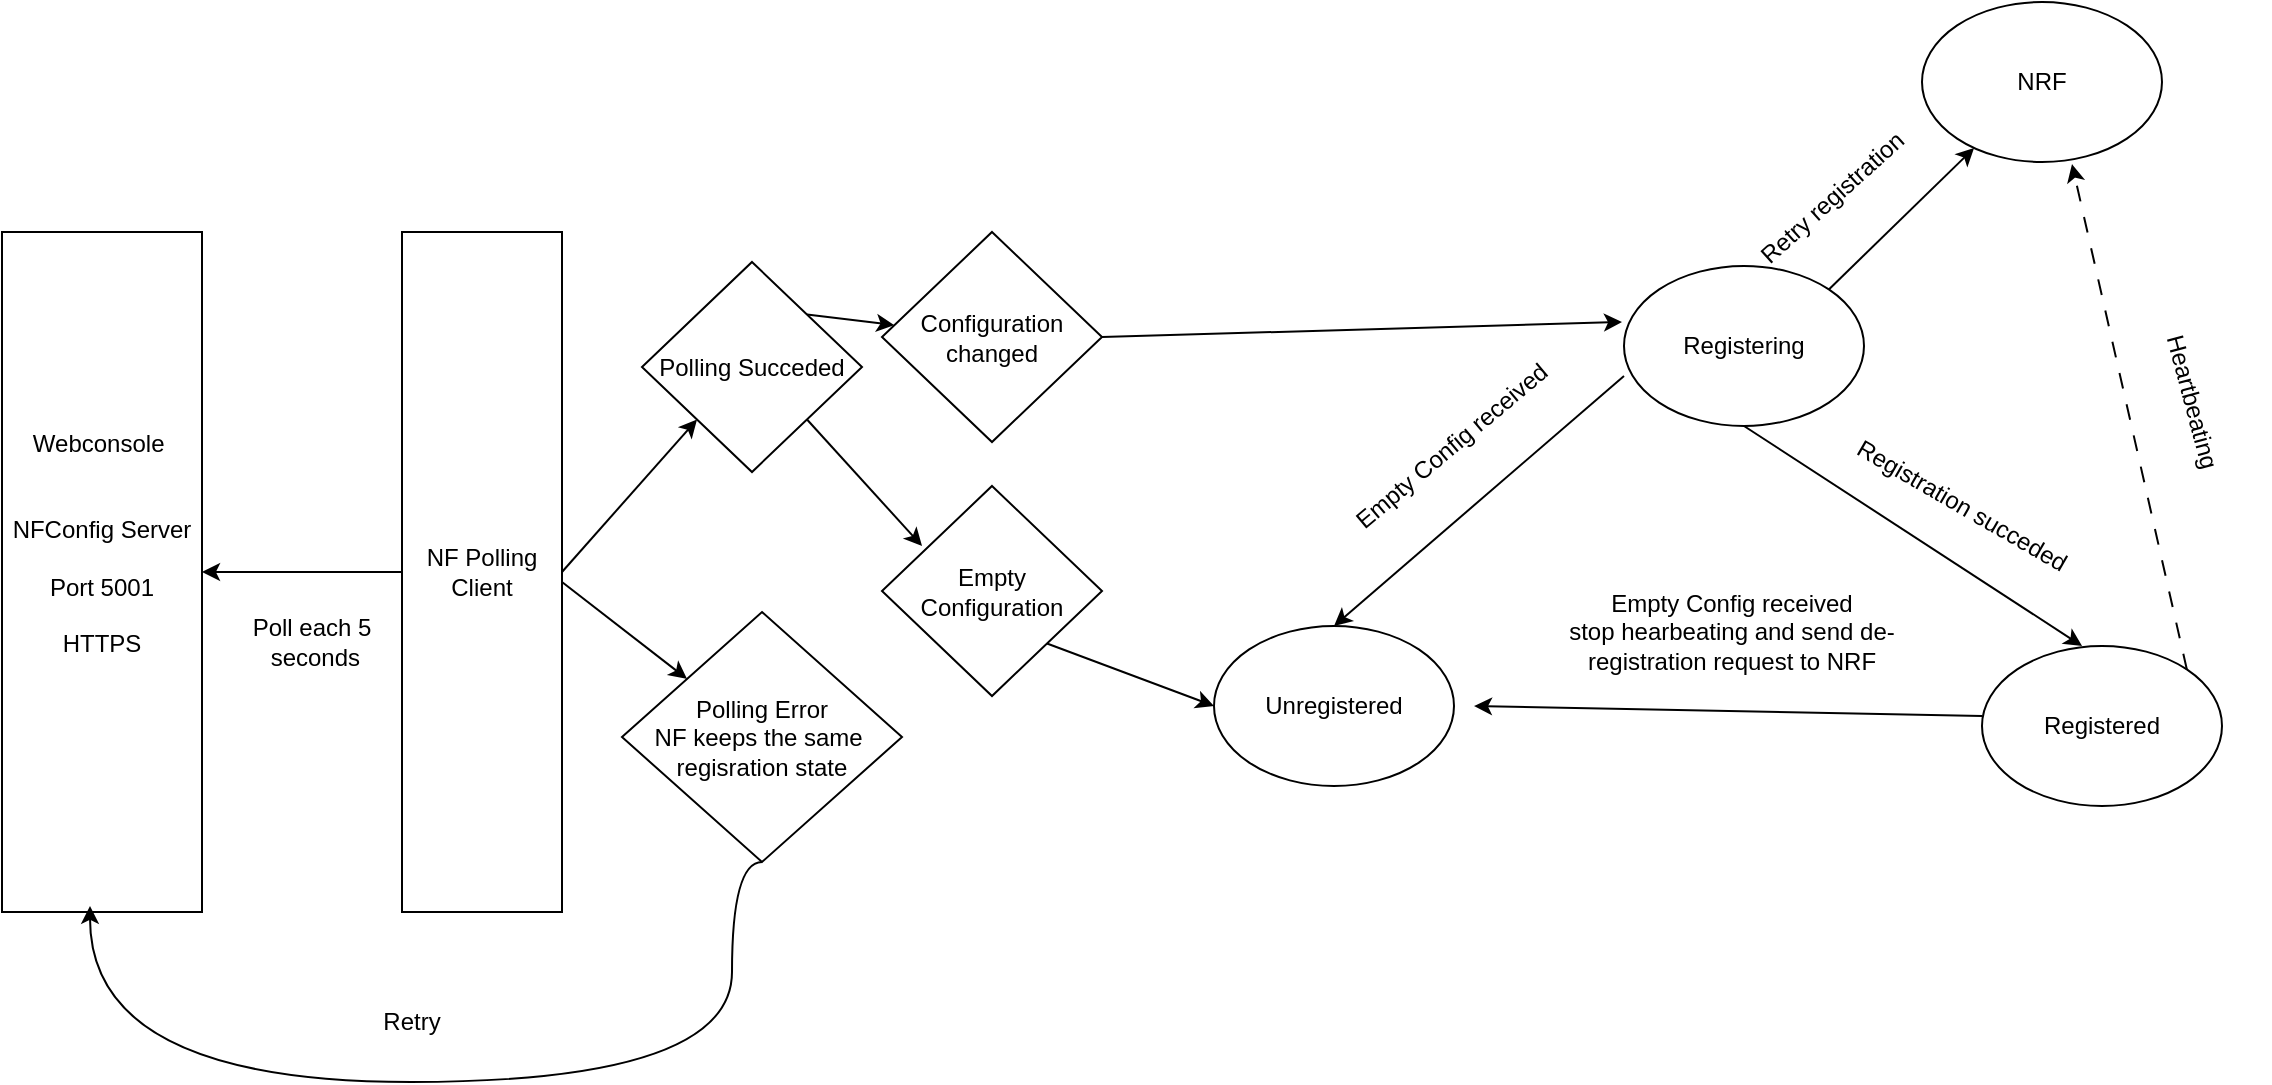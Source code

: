 <mxfile version="28.0.7" pages="2">
  <diagram name="Page-1" id="r1Uy50JJPq3-bZPA-dbG">
    <mxGraphModel grid="1" page="1" gridSize="10" guides="1" tooltips="1" connect="1" arrows="1" fold="1" pageScale="1" pageWidth="1200" pageHeight="1920" math="0" shadow="0">
      <root>
        <mxCell id="0" />
        <mxCell id="1" parent="0" />
        <mxCell id="kKDSX_lHk4O5Mdoj9TMP-30" style="rounded=0;orthogonalLoop=1;jettySize=auto;html=1;exitX=1;exitY=0;exitDx=0;exitDy=0;" edge="1" parent="1" source="e3q2zp0lxhxE8VG6eWqg-1" target="e3q2zp0lxhxE8VG6eWqg-4">
          <mxGeometry relative="1" as="geometry" />
        </mxCell>
        <mxCell id="e3q2zp0lxhxE8VG6eWqg-1" value="Registering" style="ellipse;whiteSpace=wrap;html=1;fillColor=light-dark(#FFFFFF,#999900);" vertex="1" parent="1">
          <mxGeometry x="831" y="142" width="120" height="80" as="geometry" />
        </mxCell>
        <mxCell id="e3q2zp0lxhxE8VG6eWqg-2" value="Registered" style="ellipse;whiteSpace=wrap;html=1;fillColor=light-dark(#FFFFFF,#1A3300);" vertex="1" parent="1">
          <mxGeometry x="1010" y="332" width="120" height="80" as="geometry" />
        </mxCell>
        <mxCell id="e3q2zp0lxhxE8VG6eWqg-3" value="Unregistered" style="ellipse;whiteSpace=wrap;html=1;fillColor=light-dark(#FFFFFF,#CC0000);" vertex="1" parent="1">
          <mxGeometry x="626" y="322" width="120" height="80" as="geometry" />
        </mxCell>
        <mxCell id="e3q2zp0lxhxE8VG6eWqg-4" value="NRF" style="ellipse;whiteSpace=wrap;html=1;fillColor=light-dark(#FFFFFF,#000033);" vertex="1" parent="1">
          <mxGeometry x="980" y="10" width="120" height="80" as="geometry" />
        </mxCell>
        <mxCell id="e3q2zp0lxhxE8VG6eWqg-15" value="" style="endArrow=classic;html=1;rounded=0;exitX=0;exitY=0.688;exitDx=0;exitDy=0;exitPerimeter=0;entryX=0.5;entryY=0;entryDx=0;entryDy=0;" edge="1" parent="1" source="e3q2zp0lxhxE8VG6eWqg-1" target="e3q2zp0lxhxE8VG6eWqg-3">
          <mxGeometry width="50" height="50" relative="1" as="geometry">
            <mxPoint x="826" y="192" as="sourcePoint" />
            <mxPoint x="616" y="322" as="targetPoint" />
          </mxGeometry>
        </mxCell>
        <mxCell id="e3q2zp0lxhxE8VG6eWqg-16" value="Empty Config received" style="text;strokeColor=none;align=center;fillColor=none;html=1;verticalAlign=middle;whiteSpace=wrap;rounded=0;rotation=-40;" vertex="1" parent="1">
          <mxGeometry x="670" y="212" width="150" height="40" as="geometry" />
        </mxCell>
        <mxCell id="e3q2zp0lxhxE8VG6eWqg-17" value="" style="endArrow=classic;html=1;rounded=0;entryX=0.417;entryY=0;entryDx=0;entryDy=0;entryPerimeter=0;exitX=0.5;exitY=1;exitDx=0;exitDy=0;" edge="1" parent="1" source="e3q2zp0lxhxE8VG6eWqg-1" target="e3q2zp0lxhxE8VG6eWqg-2">
          <mxGeometry width="50" height="50" relative="1" as="geometry">
            <mxPoint x="900" y="227" as="sourcePoint" />
            <mxPoint x="776" y="367" as="targetPoint" />
            <Array as="points" />
          </mxGeometry>
        </mxCell>
        <mxCell id="e3q2zp0lxhxE8VG6eWqg-18" value="Registration succeded" style="text;strokeColor=none;align=center;fillColor=none;html=1;verticalAlign=middle;whiteSpace=wrap;rounded=0;rotation=30;" vertex="1" parent="1">
          <mxGeometry x="920" y="227" width="160" height="70" as="geometry" />
        </mxCell>
        <mxCell id="e3q2zp0lxhxE8VG6eWqg-25" value="" style="endArrow=classic;html=1;rounded=0;" edge="1" parent="1">
          <mxGeometry width="50" height="50" relative="1" as="geometry">
            <mxPoint x="1010" y="367" as="sourcePoint" />
            <mxPoint x="756" y="362" as="targetPoint" />
          </mxGeometry>
        </mxCell>
        <mxCell id="e3q2zp0lxhxE8VG6eWqg-26" value="Empty Config received&lt;br&gt;stop hearbeating and send de-registration request to NRF" style="text;strokeColor=none;align=center;fillColor=none;html=1;verticalAlign=middle;whiteSpace=wrap;rounded=0;rotation=0;" vertex="1" parent="1">
          <mxGeometry x="780" y="300" width="210" height="50" as="geometry" />
        </mxCell>
        <mxCell id="kKDSX_lHk4O5Mdoj9TMP-1" value="&lt;div&gt;Webconsole&amp;nbsp;&lt;/div&gt;&lt;div&gt;&lt;br&gt;&lt;/div&gt;&lt;div&gt;&lt;br&gt;&lt;/div&gt;&lt;div&gt;NFConfig Server&lt;/div&gt;&lt;div&gt;&lt;br&gt;&lt;/div&gt;&lt;div&gt;Port 5001&lt;/div&gt;&lt;div&gt;&lt;br&gt;&lt;/div&gt;&lt;div&gt;HTTPS&lt;/div&gt;&lt;div&gt;&lt;br&gt;&lt;/div&gt;&lt;div&gt;&lt;br&gt;&lt;/div&gt;" style="whiteSpace=wrap;html=1;fillColor=light-dark(#FFFFFF,#994C00);" vertex="1" parent="1">
          <mxGeometry x="20" y="125" width="100" height="340" as="geometry" />
        </mxCell>
        <mxCell id="kKDSX_lHk4O5Mdoj9TMP-3" style="edgeStyle=orthogonalEdgeStyle;rounded=0;orthogonalLoop=1;jettySize=auto;html=1;exitX=0;exitY=0.5;exitDx=0;exitDy=0;entryX=1;entryY=0.5;entryDx=0;entryDy=0;" edge="1" parent="1" source="kKDSX_lHk4O5Mdoj9TMP-2" target="kKDSX_lHk4O5Mdoj9TMP-1">
          <mxGeometry relative="1" as="geometry" />
        </mxCell>
        <mxCell id="kKDSX_lHk4O5Mdoj9TMP-11" style="rounded=0;orthogonalLoop=1;jettySize=auto;html=1;exitX=1;exitY=0.5;exitDx=0;exitDy=0;entryX=0;entryY=1;entryDx=0;entryDy=0;" edge="1" parent="1" source="kKDSX_lHk4O5Mdoj9TMP-2" target="kKDSX_lHk4O5Mdoj9TMP-10">
          <mxGeometry relative="1" as="geometry" />
        </mxCell>
        <mxCell id="kKDSX_lHk4O5Mdoj9TMP-2" value="&lt;div&gt;NF Polling&lt;/div&gt;&lt;div&gt;Client&lt;/div&gt;" style="whiteSpace=wrap;html=1;fillColor=light-dark(#FFFFFF,#007FFF);" vertex="1" parent="1">
          <mxGeometry x="220" y="125" width="80" height="340" as="geometry" />
        </mxCell>
        <mxCell id="kKDSX_lHk4O5Mdoj9TMP-4" value="&lt;div&gt;Poll each 5&lt;/div&gt;&lt;div&gt;&amp;nbsp;seconds&lt;/div&gt;" style="text;strokeColor=none;align=center;fillColor=none;html=1;verticalAlign=middle;whiteSpace=wrap;rounded=0;rotation=0;" vertex="1" parent="1">
          <mxGeometry x="100" y="310" width="150" height="40" as="geometry" />
        </mxCell>
        <mxCell id="kKDSX_lHk4O5Mdoj9TMP-27" style="rounded=0;orthogonalLoop=1;jettySize=auto;html=1;exitX=1;exitY=0.5;exitDx=0;exitDy=0;" edge="1" parent="1" source="kKDSX_lHk4O5Mdoj9TMP-5">
          <mxGeometry relative="1" as="geometry">
            <mxPoint x="830" y="170" as="targetPoint" />
          </mxGeometry>
        </mxCell>
        <mxCell id="kKDSX_lHk4O5Mdoj9TMP-5" value="Configuration changed" style="rhombus;whiteSpace=wrap;html=1;fillColor=light-dark(#FFFFFF,#666600);" vertex="1" parent="1">
          <mxGeometry x="460" y="125" width="110" height="105" as="geometry" />
        </mxCell>
        <mxCell id="kKDSX_lHk4O5Mdoj9TMP-6" value="Empty Configuration" style="rhombus;whiteSpace=wrap;html=1;fillColor=light-dark(#FFFFFF,#FFB570);" vertex="1" parent="1">
          <mxGeometry x="460" y="252" width="110" height="105" as="geometry" />
        </mxCell>
        <mxCell id="kKDSX_lHk4O5Mdoj9TMP-7" value="Polling Error&lt;br&gt;NF keeps the same&amp;nbsp; regisration state" style="rhombus;whiteSpace=wrap;html=1;fillColor=light-dark(#FFFFFF,#CC0000);" vertex="1" parent="1">
          <mxGeometry x="330" y="315" width="140" height="125" as="geometry" />
        </mxCell>
        <mxCell id="kKDSX_lHk4O5Mdoj9TMP-21" style="rounded=0;orthogonalLoop=1;jettySize=auto;html=1;exitX=1;exitY=0;exitDx=0;exitDy=0;" edge="1" parent="1" source="kKDSX_lHk4O5Mdoj9TMP-10" target="kKDSX_lHk4O5Mdoj9TMP-5">
          <mxGeometry relative="1" as="geometry" />
        </mxCell>
        <mxCell id="kKDSX_lHk4O5Mdoj9TMP-10" value="Polling Succeded" style="rhombus;whiteSpace=wrap;html=1;fillColor=light-dark(#FFFFFF,#6666FF);" vertex="1" parent="1">
          <mxGeometry x="340" y="140" width="110" height="105" as="geometry" />
        </mxCell>
        <mxCell id="kKDSX_lHk4O5Mdoj9TMP-12" style="rounded=0;orthogonalLoop=1;jettySize=auto;html=1;" edge="1" parent="1" target="kKDSX_lHk4O5Mdoj9TMP-7">
          <mxGeometry relative="1" as="geometry">
            <mxPoint x="300" y="300" as="sourcePoint" />
            <mxPoint x="378" y="270" as="targetPoint" />
          </mxGeometry>
        </mxCell>
        <mxCell id="kKDSX_lHk4O5Mdoj9TMP-19" style="edgeStyle=orthogonalEdgeStyle;rounded=0;orthogonalLoop=1;jettySize=auto;html=1;exitX=0.5;exitY=1;exitDx=0;exitDy=0;curved=1;entryX=0.44;entryY=0.991;entryDx=0;entryDy=0;entryPerimeter=0;" edge="1" parent="1" source="kKDSX_lHk4O5Mdoj9TMP-7" target="kKDSX_lHk4O5Mdoj9TMP-1">
          <mxGeometry relative="1" as="geometry">
            <mxPoint x="170" y="580" as="targetPoint" />
            <mxPoint x="180" y="620" as="sourcePoint" />
            <Array as="points">
              <mxPoint x="385" y="550" />
              <mxPoint x="64" y="550" />
            </Array>
          </mxGeometry>
        </mxCell>
        <mxCell id="kKDSX_lHk4O5Mdoj9TMP-20" value="Retry" style="text;strokeColor=none;align=center;fillColor=none;html=1;verticalAlign=middle;whiteSpace=wrap;rounded=0;rotation=0;" vertex="1" parent="1">
          <mxGeometry x="150" y="500" width="150" height="40" as="geometry" />
        </mxCell>
        <mxCell id="kKDSX_lHk4O5Mdoj9TMP-25" style="rounded=0;orthogonalLoop=1;jettySize=auto;html=1;exitX=1;exitY=1;exitDx=0;exitDy=0;entryX=0.182;entryY=0.286;entryDx=0;entryDy=0;entryPerimeter=0;" edge="1" parent="1" source="kKDSX_lHk4O5Mdoj9TMP-10" target="kKDSX_lHk4O5Mdoj9TMP-6">
          <mxGeometry relative="1" as="geometry" />
        </mxCell>
        <mxCell id="kKDSX_lHk4O5Mdoj9TMP-26" style="rounded=0;orthogonalLoop=1;jettySize=auto;html=1;exitX=1;exitY=1;exitDx=0;exitDy=0;entryX=0;entryY=0.5;entryDx=0;entryDy=0;" edge="1" parent="1" source="kKDSX_lHk4O5Mdoj9TMP-6" target="e3q2zp0lxhxE8VG6eWqg-3">
          <mxGeometry relative="1" as="geometry" />
        </mxCell>
        <mxCell id="kKDSX_lHk4O5Mdoj9TMP-31" style="edgeStyle=none;rounded=0;orthogonalLoop=1;jettySize=auto;html=1;exitX=1;exitY=0;exitDx=0;exitDy=0;entryX=0.625;entryY=1.013;entryDx=0;entryDy=0;entryPerimeter=0;dashed=1;dashPattern=8 8;" edge="1" parent="1" source="e3q2zp0lxhxE8VG6eWqg-2" target="e3q2zp0lxhxE8VG6eWqg-4">
          <mxGeometry relative="1" as="geometry" />
        </mxCell>
        <mxCell id="kKDSX_lHk4O5Mdoj9TMP-32" value="Retry registration" style="text;strokeColor=none;align=center;fillColor=none;html=1;verticalAlign=middle;whiteSpace=wrap;rounded=0;rotation=-42;" vertex="1" parent="1">
          <mxGeometry x="860" y="90" width="150" height="35" as="geometry" />
        </mxCell>
        <mxCell id="djzzf3m3BpnT8BFa3xrz-5" value="Heartbeating" style="text;strokeColor=none;align=center;fillColor=none;html=1;verticalAlign=middle;whiteSpace=wrap;rounded=0;rotation=75;" vertex="1" parent="1">
          <mxGeometry x="1040" y="190" width="150" height="40" as="geometry" />
        </mxCell>
      </root>
    </mxGraphModel>
  </diagram>
  <diagram id="vsrDisjA-E4S4gOMcf5F" name="Page-2">
    <mxGraphModel dx="1590" dy="779" grid="1" gridSize="10" guides="1" tooltips="1" connect="1" arrows="1" fold="1" page="1" pageScale="1" pageWidth="1200" pageHeight="1920" math="0" shadow="0">
      <root>
        <mxCell id="0" />
        <mxCell id="1" parent="0" />
      </root>
    </mxGraphModel>
  </diagram>
</mxfile>
